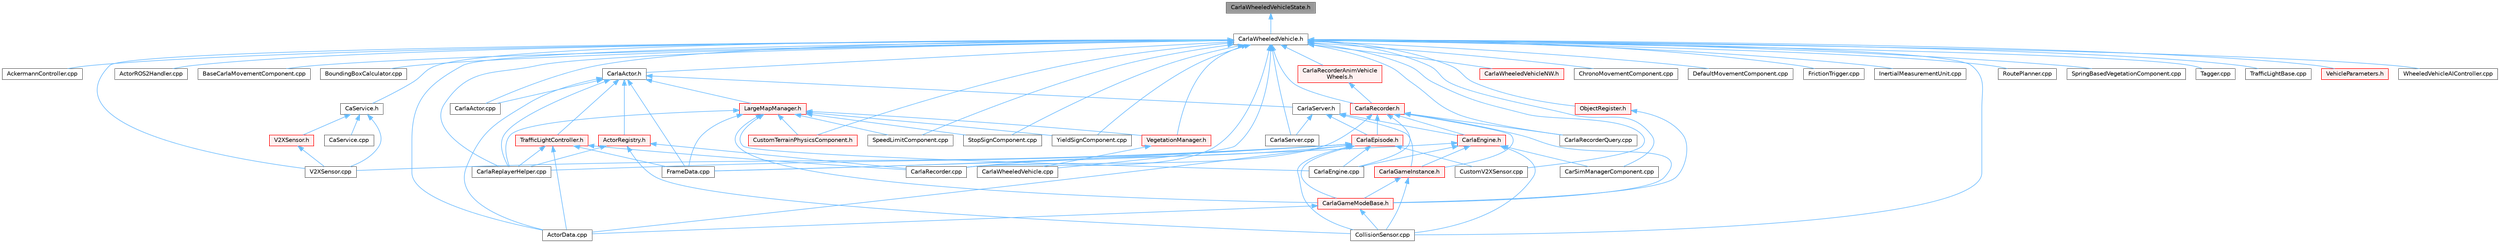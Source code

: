 digraph "CarlaWheeledVehicleState.h"
{
 // INTERACTIVE_SVG=YES
 // LATEX_PDF_SIZE
  bgcolor="transparent";
  edge [fontname=Helvetica,fontsize=10,labelfontname=Helvetica,labelfontsize=10];
  node [fontname=Helvetica,fontsize=10,shape=box,height=0.2,width=0.4];
  Node1 [id="Node000001",label="CarlaWheeledVehicleState.h",height=0.2,width=0.4,color="gray40", fillcolor="grey60", style="filled", fontcolor="black",tooltip=" "];
  Node1 -> Node2 [id="edge1_Node000001_Node000002",dir="back",color="steelblue1",style="solid",tooltip=" "];
  Node2 [id="Node000002",label="CarlaWheeledVehicle.h",height=0.2,width=0.4,color="grey40", fillcolor="white", style="filled",URL="$d3/d00/CarlaWheeledVehicle_8h.html",tooltip=" "];
  Node2 -> Node3 [id="edge2_Node000002_Node000003",dir="back",color="steelblue1",style="solid",tooltip=" "];
  Node3 [id="Node000003",label="AckermannController.cpp",height=0.2,width=0.4,color="grey40", fillcolor="white", style="filled",URL="$d1/d47/AckermannController_8cpp.html",tooltip=" "];
  Node2 -> Node4 [id="edge3_Node000002_Node000004",dir="back",color="steelblue1",style="solid",tooltip=" "];
  Node4 [id="Node000004",label="ActorData.cpp",height=0.2,width=0.4,color="grey40", fillcolor="white", style="filled",URL="$da/d7f/ActorData_8cpp.html",tooltip=" "];
  Node2 -> Node5 [id="edge4_Node000002_Node000005",dir="back",color="steelblue1",style="solid",tooltip=" "];
  Node5 [id="Node000005",label="ActorROS2Handler.cpp",height=0.2,width=0.4,color="grey40", fillcolor="white", style="filled",URL="$d6/d65/ActorROS2Handler_8cpp.html",tooltip=" "];
  Node2 -> Node6 [id="edge5_Node000002_Node000006",dir="back",color="steelblue1",style="solid",tooltip=" "];
  Node6 [id="Node000006",label="BaseCarlaMovementComponent.cpp",height=0.2,width=0.4,color="grey40", fillcolor="white", style="filled",URL="$da/da6/BaseCarlaMovementComponent_8cpp.html",tooltip=" "];
  Node2 -> Node7 [id="edge6_Node000002_Node000007",dir="back",color="steelblue1",style="solid",tooltip=" "];
  Node7 [id="Node000007",label="BoundingBoxCalculator.cpp",height=0.2,width=0.4,color="grey40", fillcolor="white", style="filled",URL="$dd/dd8/BoundingBoxCalculator_8cpp.html",tooltip=" "];
  Node2 -> Node8 [id="edge7_Node000002_Node000008",dir="back",color="steelblue1",style="solid",tooltip=" "];
  Node8 [id="Node000008",label="CaService.h",height=0.2,width=0.4,color="grey40", fillcolor="white", style="filled",URL="$df/dd8/CaService_8h.html",tooltip=" "];
  Node8 -> Node9 [id="edge8_Node000008_Node000009",dir="back",color="steelblue1",style="solid",tooltip=" "];
  Node9 [id="Node000009",label="CaService.cpp",height=0.2,width=0.4,color="grey40", fillcolor="white", style="filled",URL="$d0/d8d/CaService_8cpp.html",tooltip=" "];
  Node8 -> Node10 [id="edge9_Node000008_Node000010",dir="back",color="steelblue1",style="solid",tooltip=" "];
  Node10 [id="Node000010",label="V2XSensor.cpp",height=0.2,width=0.4,color="grey40", fillcolor="white", style="filled",URL="$d2/df9/V2XSensor_8cpp.html",tooltip=" "];
  Node8 -> Node11 [id="edge10_Node000008_Node000011",dir="back",color="steelblue1",style="solid",tooltip=" "];
  Node11 [id="Node000011",label="V2XSensor.h",height=0.2,width=0.4,color="red", fillcolor="#FFF0F0", style="filled",URL="$d1/d71/V2XSensor_8h.html",tooltip=" "];
  Node11 -> Node10 [id="edge11_Node000011_Node000010",dir="back",color="steelblue1",style="solid",tooltip=" "];
  Node2 -> Node46 [id="edge12_Node000002_Node000046",dir="back",color="steelblue1",style="solid",tooltip=" "];
  Node46 [id="Node000046",label="CarSimManagerComponent.cpp",height=0.2,width=0.4,color="grey40", fillcolor="white", style="filled",URL="$d2/d56/CarSimManagerComponent_8cpp.html",tooltip=" "];
  Node2 -> Node47 [id="edge13_Node000002_Node000047",dir="back",color="steelblue1",style="solid",tooltip=" "];
  Node47 [id="Node000047",label="CarlaActor.cpp",height=0.2,width=0.4,color="grey40", fillcolor="white", style="filled",URL="$d3/d43/CarlaActor_8cpp.html",tooltip=" "];
  Node2 -> Node48 [id="edge14_Node000002_Node000048",dir="back",color="steelblue1",style="solid",tooltip=" "];
  Node48 [id="Node000048",label="CarlaActor.h",height=0.2,width=0.4,color="grey40", fillcolor="white", style="filled",URL="$de/d36/CarlaActor_8h.html",tooltip=" "];
  Node48 -> Node4 [id="edge15_Node000048_Node000004",dir="back",color="steelblue1",style="solid",tooltip=" "];
  Node48 -> Node49 [id="edge16_Node000048_Node000049",dir="back",color="steelblue1",style="solid",tooltip=" "];
  Node49 [id="Node000049",label="ActorRegistry.h",height=0.2,width=0.4,color="red", fillcolor="#FFF0F0", style="filled",URL="$da/de4/ActorRegistry_8h.html",tooltip=" "];
  Node49 -> Node77 [id="edge17_Node000049_Node000077",dir="back",color="steelblue1",style="solid",tooltip=" "];
  Node77 [id="Node000077",label="CarlaRecorder.cpp",height=0.2,width=0.4,color="grey40", fillcolor="white", style="filled",URL="$da/d49/CarlaRecorder_8cpp.html",tooltip=" "];
  Node49 -> Node58 [id="edge18_Node000049_Node000058",dir="back",color="steelblue1",style="solid",tooltip=" "];
  Node58 [id="Node000058",label="CarlaReplayerHelper.cpp",height=0.2,width=0.4,color="grey40", fillcolor="white", style="filled",URL="$d2/d32/CarlaReplayerHelper_8cpp.html",tooltip=" "];
  Node49 -> Node18 [id="edge19_Node000049_Node000018",dir="back",color="steelblue1",style="solid",tooltip=" "];
  Node18 [id="Node000018",label="CollisionSensor.cpp",height=0.2,width=0.4,color="grey40", fillcolor="white", style="filled",URL="$da/df0/CollisionSensor_8cpp.html",tooltip=" "];
  Node48 -> Node47 [id="edge20_Node000048_Node000047",dir="back",color="steelblue1",style="solid",tooltip=" "];
  Node48 -> Node58 [id="edge21_Node000048_Node000058",dir="back",color="steelblue1",style="solid",tooltip=" "];
  Node48 -> Node102 [id="edge22_Node000048_Node000102",dir="back",color="steelblue1",style="solid",tooltip=" "];
  Node102 [id="Node000102",label="CarlaServer.h",height=0.2,width=0.4,color="grey40", fillcolor="white", style="filled",URL="$d0/d35/CarlaServer_8h.html",tooltip=" "];
  Node102 -> Node103 [id="edge23_Node000102_Node000103",dir="back",color="steelblue1",style="solid",tooltip=" "];
  Node103 [id="Node000103",label="CarlaEngine.h",height=0.2,width=0.4,color="red", fillcolor="#FFF0F0", style="filled",URL="$d0/d11/CarlaEngine_8h.html",tooltip=" "];
  Node103 -> Node46 [id="edge24_Node000103_Node000046",dir="back",color="steelblue1",style="solid",tooltip=" "];
  Node103 -> Node52 [id="edge25_Node000103_Node000052",dir="back",color="steelblue1",style="solid",tooltip=" "];
  Node52 [id="Node000052",label="CarlaEngine.cpp",height=0.2,width=0.4,color="grey40", fillcolor="white", style="filled",URL="$d6/da1/CarlaEngine_8cpp.html",tooltip=" "];
  Node103 -> Node105 [id="edge26_Node000103_Node000105",dir="back",color="steelblue1",style="solid",tooltip=" "];
  Node105 [id="Node000105",label="CarlaGameInstance.h",height=0.2,width=0.4,color="red", fillcolor="#FFF0F0", style="filled",URL="$d2/dba/CarlaGameInstance_8h.html",tooltip=" "];
  Node105 -> Node54 [id="edge27_Node000105_Node000054",dir="back",color="steelblue1",style="solid",tooltip=" "];
  Node54 [id="Node000054",label="CarlaGameModeBase.h",height=0.2,width=0.4,color="red", fillcolor="#FFF0F0", style="filled",URL="$d3/d49/CarlaGameModeBase_8h.html",tooltip=" "];
  Node54 -> Node4 [id="edge28_Node000054_Node000004",dir="back",color="steelblue1",style="solid",tooltip=" "];
  Node54 -> Node18 [id="edge29_Node000054_Node000018",dir="back",color="steelblue1",style="solid",tooltip=" "];
  Node105 -> Node18 [id="edge30_Node000105_Node000018",dir="back",color="steelblue1",style="solid",tooltip=" "];
  Node103 -> Node18 [id="edge31_Node000103_Node000018",dir="back",color="steelblue1",style="solid",tooltip=" "];
  Node103 -> Node63 [id="edge32_Node000103_Node000063",dir="back",color="steelblue1",style="solid",tooltip=" "];
  Node63 [id="Node000063",label="FrameData.cpp",height=0.2,width=0.4,color="grey40", fillcolor="white", style="filled",URL="$df/d8a/FrameData_8cpp.html",tooltip=" "];
  Node102 -> Node51 [id="edge33_Node000102_Node000051",dir="back",color="steelblue1",style="solid",tooltip=" "];
  Node51 [id="Node000051",label="CarlaEpisode.h",height=0.2,width=0.4,color="red", fillcolor="#FFF0F0", style="filled",URL="$de/db8/CarlaEpisode_8h.html",tooltip=" "];
  Node51 -> Node4 [id="edge34_Node000051_Node000004",dir="back",color="steelblue1",style="solid",tooltip=" "];
  Node51 -> Node52 [id="edge35_Node000051_Node000052",dir="back",color="steelblue1",style="solid",tooltip=" "];
  Node51 -> Node54 [id="edge36_Node000051_Node000054",dir="back",color="steelblue1",style="solid",tooltip=" "];
  Node51 -> Node77 [id="edge37_Node000051_Node000077",dir="back",color="steelblue1",style="solid",tooltip=" "];
  Node51 -> Node58 [id="edge38_Node000051_Node000058",dir="back",color="steelblue1",style="solid",tooltip=" "];
  Node51 -> Node18 [id="edge39_Node000051_Node000018",dir="back",color="steelblue1",style="solid",tooltip=" "];
  Node51 -> Node20 [id="edge40_Node000051_Node000020",dir="back",color="steelblue1",style="solid",tooltip=" "];
  Node20 [id="Node000020",label="CustomV2XSensor.cpp",height=0.2,width=0.4,color="grey40", fillcolor="white", style="filled",URL="$d8/d97/CustomV2XSensor_8cpp.html",tooltip=" "];
  Node51 -> Node63 [id="edge41_Node000051_Node000063",dir="back",color="steelblue1",style="solid",tooltip=" "];
  Node51 -> Node10 [id="edge42_Node000051_Node000010",dir="back",color="steelblue1",style="solid",tooltip=" "];
  Node102 -> Node105 [id="edge43_Node000102_Node000105",dir="back",color="steelblue1",style="solid",tooltip=" "];
  Node102 -> Node59 [id="edge44_Node000102_Node000059",dir="back",color="steelblue1",style="solid",tooltip=" "];
  Node59 [id="Node000059",label="CarlaServer.cpp",height=0.2,width=0.4,color="grey40", fillcolor="white", style="filled",URL="$db/d6c/CarlaServer_8cpp.html",tooltip=" "];
  Node48 -> Node63 [id="edge45_Node000048_Node000063",dir="back",color="steelblue1",style="solid",tooltip=" "];
  Node48 -> Node112 [id="edge46_Node000048_Node000112",dir="back",color="steelblue1",style="solid",tooltip=" "];
  Node112 [id="Node000112",label="LargeMapManager.h",height=0.2,width=0.4,color="red", fillcolor="#FFF0F0", style="filled",URL="$d3/d30/LargeMapManager_8h.html",tooltip=" "];
  Node112 -> Node52 [id="edge47_Node000112_Node000052",dir="back",color="steelblue1",style="solid",tooltip=" "];
  Node112 -> Node54 [id="edge48_Node000112_Node000054",dir="back",color="steelblue1",style="solid",tooltip=" "];
  Node112 -> Node58 [id="edge49_Node000112_Node000058",dir="back",color="steelblue1",style="solid",tooltip=" "];
  Node112 -> Node113 [id="edge50_Node000112_Node000113",dir="back",color="steelblue1",style="solid",tooltip=" "];
  Node113 [id="Node000113",label="CustomTerrainPhysicsComponent.h",height=0.2,width=0.4,color="red", fillcolor="#FFF0F0", style="filled",URL="$d1/d4f/CustomTerrainPhysicsComponent_8h.html",tooltip=" "];
  Node112 -> Node63 [id="edge51_Node000112_Node000063",dir="back",color="steelblue1",style="solid",tooltip=" "];
  Node112 -> Node69 [id="edge52_Node000112_Node000069",dir="back",color="steelblue1",style="solid",tooltip=" "];
  Node69 [id="Node000069",label="SpeedLimitComponent.cpp",height=0.2,width=0.4,color="grey40", fillcolor="white", style="filled",URL="$d2/dd9/SpeedLimitComponent_8cpp.html",tooltip=" "];
  Node112 -> Node70 [id="edge53_Node000112_Node000070",dir="back",color="steelblue1",style="solid",tooltip=" "];
  Node70 [id="Node000070",label="StopSignComponent.cpp",height=0.2,width=0.4,color="grey40", fillcolor="white", style="filled",URL="$d6/ddb/StopSignComponent_8cpp.html",tooltip=" "];
  Node112 -> Node117 [id="edge54_Node000112_Node000117",dir="back",color="steelblue1",style="solid",tooltip=" "];
  Node117 [id="Node000117",label="VegetationManager.h",height=0.2,width=0.4,color="red", fillcolor="#FFF0F0", style="filled",URL="$d9/d64/VegetationManager_8h.html",tooltip=" "];
  Node117 -> Node61 [id="edge55_Node000117_Node000061",dir="back",color="steelblue1",style="solid",tooltip=" "];
  Node61 [id="Node000061",label="CarlaWheeledVehicle.cpp",height=0.2,width=0.4,color="grey40", fillcolor="white", style="filled",URL="$dc/d65/CarlaWheeledVehicle_8cpp.html",tooltip=" "];
  Node112 -> Node76 [id="edge56_Node000112_Node000076",dir="back",color="steelblue1",style="solid",tooltip=" "];
  Node76 [id="Node000076",label="YieldSignComponent.cpp",height=0.2,width=0.4,color="grey40", fillcolor="white", style="filled",URL="$d4/d36/YieldSignComponent_8cpp.html",tooltip=" "];
  Node48 -> Node118 [id="edge57_Node000048_Node000118",dir="back",color="steelblue1",style="solid",tooltip=" "];
  Node118 [id="Node000118",label="TrafficLightController.h",height=0.2,width=0.4,color="red", fillcolor="#FFF0F0", style="filled",URL="$dd/d67/TrafficLightController_8h.html",tooltip=" "];
  Node118 -> Node4 [id="edge58_Node000118_Node000004",dir="back",color="steelblue1",style="solid",tooltip=" "];
  Node118 -> Node77 [id="edge59_Node000118_Node000077",dir="back",color="steelblue1",style="solid",tooltip=" "];
  Node118 -> Node58 [id="edge60_Node000118_Node000058",dir="back",color="steelblue1",style="solid",tooltip=" "];
  Node118 -> Node63 [id="edge61_Node000118_Node000063",dir="back",color="steelblue1",style="solid",tooltip=" "];
  Node2 -> Node77 [id="edge62_Node000002_Node000077",dir="back",color="steelblue1",style="solid",tooltip=" "];
  Node2 -> Node122 [id="edge63_Node000002_Node000122",dir="back",color="steelblue1",style="solid",tooltip=" "];
  Node122 [id="Node000122",label="CarlaRecorder.h",height=0.2,width=0.4,color="red", fillcolor="#FFF0F0", style="filled",URL="$d9/d6a/CarlaRecorder_8h.html",tooltip=" "];
  Node122 -> Node52 [id="edge64_Node000122_Node000052",dir="back",color="steelblue1",style="solid",tooltip=" "];
  Node122 -> Node103 [id="edge65_Node000122_Node000103",dir="back",color="steelblue1",style="solid",tooltip=" "];
  Node122 -> Node51 [id="edge66_Node000122_Node000051",dir="back",color="steelblue1",style="solid",tooltip=" "];
  Node122 -> Node105 [id="edge67_Node000122_Node000105",dir="back",color="steelblue1",style="solid",tooltip=" "];
  Node122 -> Node54 [id="edge68_Node000122_Node000054",dir="back",color="steelblue1",style="solid",tooltip=" "];
  Node122 -> Node77 [id="edge69_Node000122_Node000077",dir="back",color="steelblue1",style="solid",tooltip=" "];
  Node122 -> Node141 [id="edge70_Node000122_Node000141",dir="back",color="steelblue1",style="solid",tooltip=" "];
  Node141 [id="Node000141",label="CarlaRecorderQuery.cpp",height=0.2,width=0.4,color="grey40", fillcolor="white", style="filled",URL="$de/dc6/CarlaRecorderQuery_8cpp.html",tooltip=" "];
  Node2 -> Node146 [id="edge71_Node000002_Node000146",dir="back",color="steelblue1",style="solid",tooltip=" "];
  Node146 [id="Node000146",label="CarlaRecorderAnimVehicle\lWheels.h",height=0.2,width=0.4,color="red", fillcolor="#FFF0F0", style="filled",URL="$d0/d5c/CarlaRecorderAnimVehicleWheels_8h.html",tooltip=" "];
  Node146 -> Node122 [id="edge72_Node000146_Node000122",dir="back",color="steelblue1",style="solid",tooltip=" "];
  Node2 -> Node141 [id="edge73_Node000002_Node000141",dir="back",color="steelblue1",style="solid",tooltip=" "];
  Node2 -> Node58 [id="edge74_Node000002_Node000058",dir="back",color="steelblue1",style="solid",tooltip=" "];
  Node2 -> Node59 [id="edge75_Node000002_Node000059",dir="back",color="steelblue1",style="solid",tooltip=" "];
  Node2 -> Node61 [id="edge76_Node000002_Node000061",dir="back",color="steelblue1",style="solid",tooltip=" "];
  Node2 -> Node150 [id="edge77_Node000002_Node000150",dir="back",color="steelblue1",style="solid",tooltip=" "];
  Node150 [id="Node000150",label="CarlaWheeledVehicleNW.h",height=0.2,width=0.4,color="red", fillcolor="#FFF0F0", style="filled",URL="$de/dba/CarlaWheeledVehicleNW_8h.html",tooltip=" "];
  Node2 -> Node152 [id="edge78_Node000002_Node000152",dir="back",color="steelblue1",style="solid",tooltip=" "];
  Node152 [id="Node000152",label="ChronoMovementComponent.cpp",height=0.2,width=0.4,color="grey40", fillcolor="white", style="filled",URL="$db/d1c/ChronoMovementComponent_8cpp.html",tooltip=" "];
  Node2 -> Node18 [id="edge79_Node000002_Node000018",dir="back",color="steelblue1",style="solid",tooltip=" "];
  Node2 -> Node113 [id="edge80_Node000002_Node000113",dir="back",color="steelblue1",style="solid",tooltip=" "];
  Node2 -> Node20 [id="edge81_Node000002_Node000020",dir="back",color="steelblue1",style="solid",tooltip=" "];
  Node2 -> Node153 [id="edge82_Node000002_Node000153",dir="back",color="steelblue1",style="solid",tooltip=" "];
  Node153 [id="Node000153",label="DefaultMovementComponent.cpp",height=0.2,width=0.4,color="grey40", fillcolor="white", style="filled",URL="$d1/d60/DefaultMovementComponent_8cpp.html",tooltip=" "];
  Node2 -> Node80 [id="edge83_Node000002_Node000080",dir="back",color="steelblue1",style="solid",tooltip=" "];
  Node80 [id="Node000080",label="FrictionTrigger.cpp",height=0.2,width=0.4,color="grey40", fillcolor="white", style="filled",URL="$d8/de2/FrictionTrigger_8cpp.html",tooltip=" "];
  Node2 -> Node24 [id="edge84_Node000002_Node000024",dir="back",color="steelblue1",style="solid",tooltip=" "];
  Node24 [id="Node000024",label="InertialMeasurementUnit.cpp",height=0.2,width=0.4,color="grey40", fillcolor="white", style="filled",URL="$d7/d78/InertialMeasurementUnit_8cpp.html",tooltip=" "];
  Node2 -> Node154 [id="edge85_Node000002_Node000154",dir="back",color="steelblue1",style="solid",tooltip=" "];
  Node154 [id="Node000154",label="ObjectRegister.h",height=0.2,width=0.4,color="red", fillcolor="#FFF0F0", style="filled",URL="$d4/d5b/ObjectRegister_8h.html",tooltip=" "];
  Node154 -> Node54 [id="edge86_Node000154_Node000054",dir="back",color="steelblue1",style="solid",tooltip=" "];
  Node2 -> Node156 [id="edge87_Node000002_Node000156",dir="back",color="steelblue1",style="solid",tooltip=" "];
  Node156 [id="Node000156",label="RoutePlanner.cpp",height=0.2,width=0.4,color="grey40", fillcolor="white", style="filled",URL="$de/d45/RoutePlanner_8cpp.html",tooltip=" "];
  Node2 -> Node69 [id="edge88_Node000002_Node000069",dir="back",color="steelblue1",style="solid",tooltip=" "];
  Node2 -> Node157 [id="edge89_Node000002_Node000157",dir="back",color="steelblue1",style="solid",tooltip=" "];
  Node157 [id="Node000157",label="SpringBasedVegetationComponent.cpp",height=0.2,width=0.4,color="grey40", fillcolor="white", style="filled",URL="$db/d66/SpringBasedVegetationComponent_8cpp.html",tooltip=" "];
  Node2 -> Node70 [id="edge90_Node000002_Node000070",dir="back",color="steelblue1",style="solid",tooltip=" "];
  Node2 -> Node158 [id="edge91_Node000002_Node000158",dir="back",color="steelblue1",style="solid",tooltip=" "];
  Node158 [id="Node000158",label="Tagger.cpp",height=0.2,width=0.4,color="grey40", fillcolor="white", style="filled",URL="$d2/d35/Tagger_8cpp.html",tooltip=" "];
  Node2 -> Node71 [id="edge92_Node000002_Node000071",dir="back",color="steelblue1",style="solid",tooltip=" "];
  Node71 [id="Node000071",label="TrafficLightBase.cpp",height=0.2,width=0.4,color="grey40", fillcolor="white", style="filled",URL="$d2/d40/TrafficLightBase_8cpp.html",tooltip=" "];
  Node2 -> Node10 [id="edge93_Node000002_Node000010",dir="back",color="steelblue1",style="solid",tooltip=" "];
  Node2 -> Node117 [id="edge94_Node000002_Node000117",dir="back",color="steelblue1",style="solid",tooltip=" "];
  Node2 -> Node159 [id="edge95_Node000002_Node000159",dir="back",color="steelblue1",style="solid",tooltip=" "];
  Node159 [id="Node000159",label="VehicleParameters.h",height=0.2,width=0.4,color="red", fillcolor="#FFF0F0", style="filled",URL="$d1/d1b/VehicleParameters_8h.html",tooltip=" "];
  Node2 -> Node160 [id="edge96_Node000002_Node000160",dir="back",color="steelblue1",style="solid",tooltip=" "];
  Node160 [id="Node000160",label="WheeledVehicleAIController.cpp",height=0.2,width=0.4,color="grey40", fillcolor="white", style="filled",URL="$d8/de0/WheeledVehicleAIController_8cpp.html",tooltip=" "];
  Node2 -> Node76 [id="edge97_Node000002_Node000076",dir="back",color="steelblue1",style="solid",tooltip=" "];
}
